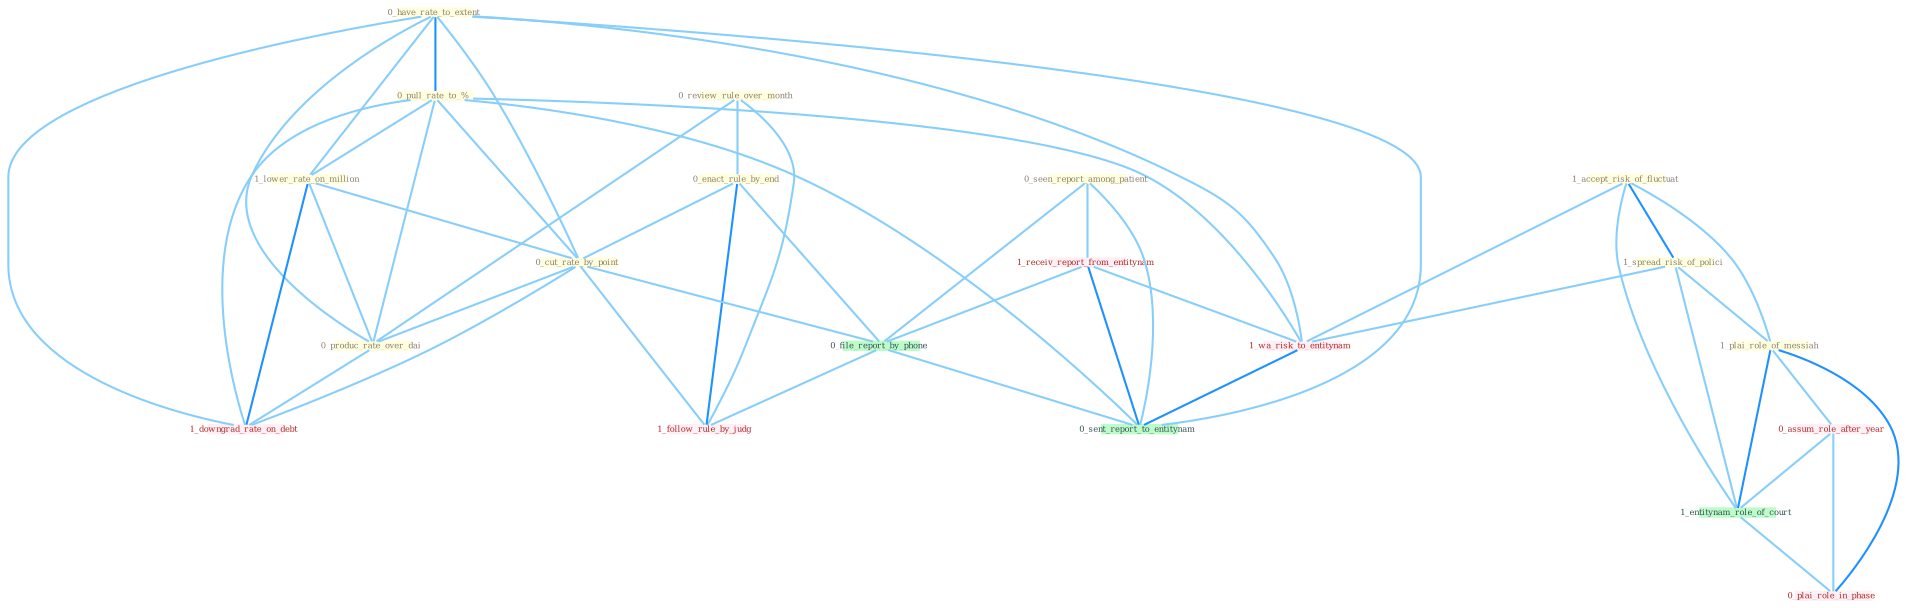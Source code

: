 Graph G{ 
    node
    [shape=polygon,style=filled,width=.5,height=.06,color="#BDFCC9",fixedsize=true,fontsize=4,
    fontcolor="#2f4f4f"];
    {node
    [color="#ffffe0", fontcolor="#8b7d6b"] "0_have_rate_to_extent " "0_pull_rate_to_% " "1_accept_risk_of_fluctuat " "0_review_rule_over_month " "1_spread_risk_of_polici " "0_seen_report_among_patient " "0_enact_rule_by_end " "1_lower_rate_on_million " "1_plai_role_of_messiah " "0_cut_rate_by_point " "0_produc_rate_over_dai "}
{node [color="#fff0f5", fontcolor="#b22222"] "1_receiv_report_from_entitynam " "0_assum_role_after_year " "1_downgrad_rate_on_debt " "1_follow_rule_by_judg " "1_wa_risk_to_entitynam " "0_plai_role_in_phase "}
edge [color="#B0E2FF"];

	"0_have_rate_to_extent " -- "0_pull_rate_to_% " [w="2", color="#1e90ff" , len=0.8];
	"0_have_rate_to_extent " -- "1_lower_rate_on_million " [w="1", color="#87cefa" ];
	"0_have_rate_to_extent " -- "0_cut_rate_by_point " [w="1", color="#87cefa" ];
	"0_have_rate_to_extent " -- "0_produc_rate_over_dai " [w="1", color="#87cefa" ];
	"0_have_rate_to_extent " -- "1_downgrad_rate_on_debt " [w="1", color="#87cefa" ];
	"0_have_rate_to_extent " -- "1_wa_risk_to_entitynam " [w="1", color="#87cefa" ];
	"0_have_rate_to_extent " -- "0_sent_report_to_entitynam " [w="1", color="#87cefa" ];
	"0_pull_rate_to_% " -- "1_lower_rate_on_million " [w="1", color="#87cefa" ];
	"0_pull_rate_to_% " -- "0_cut_rate_by_point " [w="1", color="#87cefa" ];
	"0_pull_rate_to_% " -- "0_produc_rate_over_dai " [w="1", color="#87cefa" ];
	"0_pull_rate_to_% " -- "1_downgrad_rate_on_debt " [w="1", color="#87cefa" ];
	"0_pull_rate_to_% " -- "1_wa_risk_to_entitynam " [w="1", color="#87cefa" ];
	"0_pull_rate_to_% " -- "0_sent_report_to_entitynam " [w="1", color="#87cefa" ];
	"1_accept_risk_of_fluctuat " -- "1_spread_risk_of_polici " [w="2", color="#1e90ff" , len=0.8];
	"1_accept_risk_of_fluctuat " -- "1_plai_role_of_messiah " [w="1", color="#87cefa" ];
	"1_accept_risk_of_fluctuat " -- "1_entitynam_role_of_court " [w="1", color="#87cefa" ];
	"1_accept_risk_of_fluctuat " -- "1_wa_risk_to_entitynam " [w="1", color="#87cefa" ];
	"0_review_rule_over_month " -- "0_enact_rule_by_end " [w="1", color="#87cefa" ];
	"0_review_rule_over_month " -- "0_produc_rate_over_dai " [w="1", color="#87cefa" ];
	"0_review_rule_over_month " -- "1_follow_rule_by_judg " [w="1", color="#87cefa" ];
	"1_spread_risk_of_polici " -- "1_plai_role_of_messiah " [w="1", color="#87cefa" ];
	"1_spread_risk_of_polici " -- "1_entitynam_role_of_court " [w="1", color="#87cefa" ];
	"1_spread_risk_of_polici " -- "1_wa_risk_to_entitynam " [w="1", color="#87cefa" ];
	"0_seen_report_among_patient " -- "1_receiv_report_from_entitynam " [w="1", color="#87cefa" ];
	"0_seen_report_among_patient " -- "0_file_report_by_phone " [w="1", color="#87cefa" ];
	"0_seen_report_among_patient " -- "0_sent_report_to_entitynam " [w="1", color="#87cefa" ];
	"0_enact_rule_by_end " -- "0_cut_rate_by_point " [w="1", color="#87cefa" ];
	"0_enact_rule_by_end " -- "0_file_report_by_phone " [w="1", color="#87cefa" ];
	"0_enact_rule_by_end " -- "1_follow_rule_by_judg " [w="2", color="#1e90ff" , len=0.8];
	"1_lower_rate_on_million " -- "0_cut_rate_by_point " [w="1", color="#87cefa" ];
	"1_lower_rate_on_million " -- "0_produc_rate_over_dai " [w="1", color="#87cefa" ];
	"1_lower_rate_on_million " -- "1_downgrad_rate_on_debt " [w="2", color="#1e90ff" , len=0.8];
	"1_plai_role_of_messiah " -- "0_assum_role_after_year " [w="1", color="#87cefa" ];
	"1_plai_role_of_messiah " -- "1_entitynam_role_of_court " [w="2", color="#1e90ff" , len=0.8];
	"1_plai_role_of_messiah " -- "0_plai_role_in_phase " [w="2", color="#1e90ff" , len=0.8];
	"0_cut_rate_by_point " -- "0_produc_rate_over_dai " [w="1", color="#87cefa" ];
	"0_cut_rate_by_point " -- "0_file_report_by_phone " [w="1", color="#87cefa" ];
	"0_cut_rate_by_point " -- "1_downgrad_rate_on_debt " [w="1", color="#87cefa" ];
	"0_cut_rate_by_point " -- "1_follow_rule_by_judg " [w="1", color="#87cefa" ];
	"0_produc_rate_over_dai " -- "1_downgrad_rate_on_debt " [w="1", color="#87cefa" ];
	"1_receiv_report_from_entitynam " -- "0_file_report_by_phone " [w="1", color="#87cefa" ];
	"1_receiv_report_from_entitynam " -- "1_wa_risk_to_entitynam " [w="1", color="#87cefa" ];
	"1_receiv_report_from_entitynam " -- "0_sent_report_to_entitynam " [w="2", color="#1e90ff" , len=0.8];
	"0_assum_role_after_year " -- "1_entitynam_role_of_court " [w="1", color="#87cefa" ];
	"0_assum_role_after_year " -- "0_plai_role_in_phase " [w="1", color="#87cefa" ];
	"1_entitynam_role_of_court " -- "0_plai_role_in_phase " [w="1", color="#87cefa" ];
	"0_file_report_by_phone " -- "1_follow_rule_by_judg " [w="1", color="#87cefa" ];
	"0_file_report_by_phone " -- "0_sent_report_to_entitynam " [w="1", color="#87cefa" ];
	"1_wa_risk_to_entitynam " -- "0_sent_report_to_entitynam " [w="2", color="#1e90ff" , len=0.8];
}